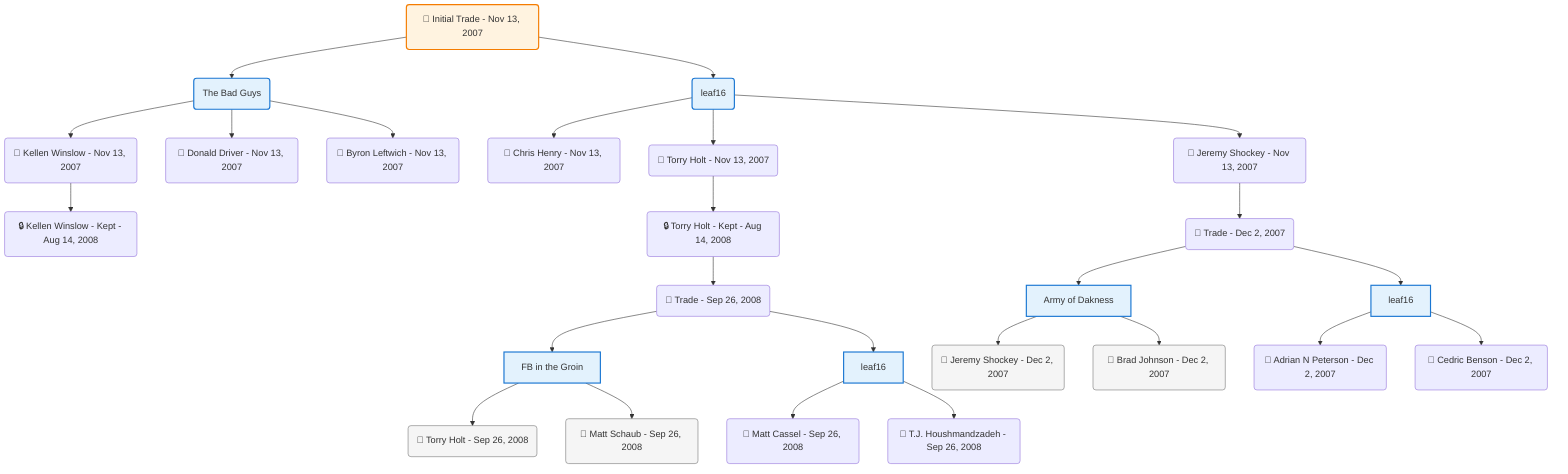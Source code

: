 flowchart TD

    TRADE_MAIN("🔄 Initial Trade - Nov 13, 2007")
    TEAM_1("The Bad Guys")
    TEAM_2("leaf16")
    NODE_f3a5def4-6718-4be8-a11d-371f311c5926("🔄 Kellen Winslow - Nov 13, 2007")
    NODE_a3913218-819f-4b60-af09-c7f20bf036e8("🔒 Kellen Winslow - Kept - Aug 14, 2008")
    NODE_4885f9a1-52d3-41d2-940f-3b414e516ab3("🔄 Donald Driver - Nov 13, 2007")
    NODE_d3dd2fbf-71c8-477f-839b-3d01fb245397("🔄 Chris Henry - Nov 13, 2007")
    NODE_3542e431-85da-4579-9b46-46cf55164a3b("🔄 Torry Holt - Nov 13, 2007")
    NODE_ae552024-56ca-4748-93cd-47818a8212a1("🔒 Torry Holt - Kept - Aug 14, 2008")
    TRADE_2d9c9ca5-03fb-45d9-b75e-4b8e6390e233_3("🔄 Trade - Sep 26, 2008")
    TEAM_f483ecf1-cd17-4991-854b-e52dfc957b45_4["FB in the Groin"]
    NODE_3c4c1045-0f0e-476c-aa84-d71204a0019c("🔄 Torry Holt - Sep 26, 2008")
    NODE_80fe1479-fb68-49b5-9a77-a2f7643490f1("🔄 Matt Schaub - Sep 26, 2008")
    TEAM_66fb98f4-89a7-45f9-893a-b41d71e6249d_5["leaf16"]
    NODE_f6283f98-d4e0-4556-ba50-3b9c539e38a9("🔄 Matt Cassel - Sep 26, 2008")
    NODE_b4480c41-fd86-467f-a24b-fb59f08029b3("🔄 T.J. Houshmandzadeh - Sep 26, 2008")
    NODE_344bf1c8-a132-42c1-a642-9bc57339b2ec("🔄 Byron Leftwich - Nov 13, 2007")
    NODE_27f63d9e-131c-4aaa-a89f-d906e366365e("🔄 Jeremy Shockey - Nov 13, 2007")
    TRADE_a8858d3e-5784-433d-a9c2-e70b9d3074fd_6("🔄 Trade - Dec 2, 2007")
    TEAM_40f7599b-e68f-4bf4-9553-bf7e10924635_7["Army of Dakness"]
    NODE_f0478f46-4cc2-4b3d-9c0b-64c510c19e50("🔄 Jeremy Shockey - Dec 2, 2007")
    NODE_54b224c4-8273-469b-8dcc-06171bff5694("🔄 Brad Johnson - Dec 2, 2007")
    TEAM_66fb98f4-89a7-45f9-893a-b41d71e6249d_8["leaf16"]
    NODE_5cfca515-e52a-465d-88b6-4665adffc2b2("🔄 Adrian N Peterson - Dec 2, 2007")
    NODE_c01021a8-364f-44ae-85ee-edb0b66a6f95("🔄 Cedric Benson - Dec 2, 2007")

    TRADE_MAIN --> TEAM_1
    TRADE_MAIN --> TEAM_2
    TEAM_1 --> NODE_f3a5def4-6718-4be8-a11d-371f311c5926
    NODE_f3a5def4-6718-4be8-a11d-371f311c5926 --> NODE_a3913218-819f-4b60-af09-c7f20bf036e8
    TEAM_1 --> NODE_4885f9a1-52d3-41d2-940f-3b414e516ab3
    TEAM_2 --> NODE_d3dd2fbf-71c8-477f-839b-3d01fb245397
    TEAM_2 --> NODE_3542e431-85da-4579-9b46-46cf55164a3b
    NODE_3542e431-85da-4579-9b46-46cf55164a3b --> NODE_ae552024-56ca-4748-93cd-47818a8212a1
    NODE_ae552024-56ca-4748-93cd-47818a8212a1 --> TRADE_2d9c9ca5-03fb-45d9-b75e-4b8e6390e233_3
    TRADE_2d9c9ca5-03fb-45d9-b75e-4b8e6390e233_3 --> TEAM_f483ecf1-cd17-4991-854b-e52dfc957b45_4
    TEAM_f483ecf1-cd17-4991-854b-e52dfc957b45_4 --> NODE_3c4c1045-0f0e-476c-aa84-d71204a0019c
    TEAM_f483ecf1-cd17-4991-854b-e52dfc957b45_4 --> NODE_80fe1479-fb68-49b5-9a77-a2f7643490f1
    TRADE_2d9c9ca5-03fb-45d9-b75e-4b8e6390e233_3 --> TEAM_66fb98f4-89a7-45f9-893a-b41d71e6249d_5
    TEAM_66fb98f4-89a7-45f9-893a-b41d71e6249d_5 --> NODE_f6283f98-d4e0-4556-ba50-3b9c539e38a9
    TEAM_66fb98f4-89a7-45f9-893a-b41d71e6249d_5 --> NODE_b4480c41-fd86-467f-a24b-fb59f08029b3
    TEAM_1 --> NODE_344bf1c8-a132-42c1-a642-9bc57339b2ec
    TEAM_2 --> NODE_27f63d9e-131c-4aaa-a89f-d906e366365e
    NODE_27f63d9e-131c-4aaa-a89f-d906e366365e --> TRADE_a8858d3e-5784-433d-a9c2-e70b9d3074fd_6
    TRADE_a8858d3e-5784-433d-a9c2-e70b9d3074fd_6 --> TEAM_40f7599b-e68f-4bf4-9553-bf7e10924635_7
    TEAM_40f7599b-e68f-4bf4-9553-bf7e10924635_7 --> NODE_f0478f46-4cc2-4b3d-9c0b-64c510c19e50
    TEAM_40f7599b-e68f-4bf4-9553-bf7e10924635_7 --> NODE_54b224c4-8273-469b-8dcc-06171bff5694
    TRADE_a8858d3e-5784-433d-a9c2-e70b9d3074fd_6 --> TEAM_66fb98f4-89a7-45f9-893a-b41d71e6249d_8
    TEAM_66fb98f4-89a7-45f9-893a-b41d71e6249d_8 --> NODE_5cfca515-e52a-465d-88b6-4665adffc2b2
    TEAM_66fb98f4-89a7-45f9-893a-b41d71e6249d_8 --> NODE_c01021a8-364f-44ae-85ee-edb0b66a6f95

    %% Node styling
    classDef teamNode fill:#e3f2fd,stroke:#1976d2,stroke-width:2px
    classDef tradeNode fill:#fff3e0,stroke:#f57c00,stroke-width:2px
    classDef playerNode fill:#f3e5f5,stroke:#7b1fa2,stroke-width:1px
    classDef nonRootPlayerNode fill:#f5f5f5,stroke:#757575,stroke-width:1px
    classDef endNode fill:#ffebee,stroke:#c62828,stroke-width:2px
    classDef waiverNode fill:#e8f5e8,stroke:#388e3c,stroke-width:2px
    classDef championshipNode fill:#fff9c4,stroke:#f57f17,stroke-width:3px

    class TEAM_1,TEAM_2,TEAM_f483ecf1-cd17-4991-854b-e52dfc957b45_4,TEAM_66fb98f4-89a7-45f9-893a-b41d71e6249d_5,TEAM_40f7599b-e68f-4bf4-9553-bf7e10924635_7,TEAM_66fb98f4-89a7-45f9-893a-b41d71e6249d_8 teamNode
    class NODE_3c4c1045-0f0e-476c-aa84-d71204a0019c,NODE_80fe1479-fb68-49b5-9a77-a2f7643490f1,NODE_f0478f46-4cc2-4b3d-9c0b-64c510c19e50,NODE_54b224c4-8273-469b-8dcc-06171bff5694 nonRootPlayerNode
    class TRADE_MAIN tradeNode